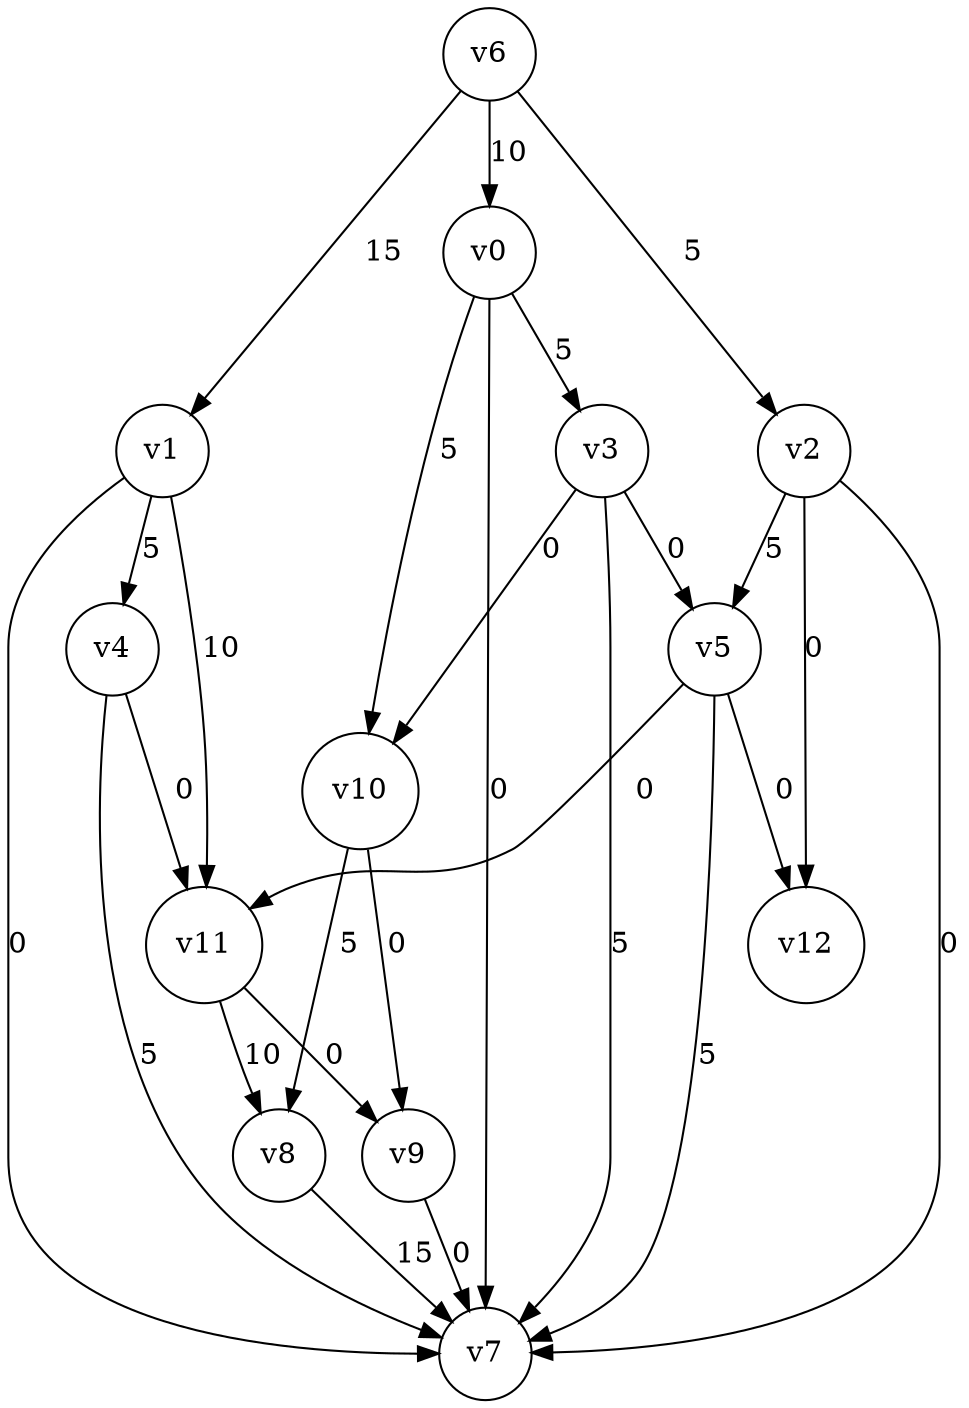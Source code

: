 digraph
{
	node [shape=circle, label="v0"] 0;
	node [shape=circle, label="v1"] 1;
	node [shape=circle, label="v2"] 2;
	node [shape=circle, label="v3"] 3;
	node [shape=circle, label="v4"] 4;
	node [shape=circle, label="v5"] 5;
	node [shape=circle, label="v6"] 6;
	node [shape=circle, label="v7"] 7;
	node [shape=circle, label="v8"] 8;
	node [shape=circle, label="v9"] 9;
	node [shape=circle, label="v10"] 10;
	node [shape=circle, label="v11"] 11;
	node [shape=circle, label="v12"] 12;
	0 -> 3 [label="5"]
	0 -> 7 [label="0"]
	0 -> 10 [label="5"]
	1 -> 4 [label="5"]
	1 -> 7 [label="0"]
	1 -> 11 [label="10"]
	2 -> 5 [label="5"]
	2 -> 7 [label="0"]
	2 -> 12 [label="0"]
	3 -> 5 [label="0"]
	3 -> 7 [label="5"]
	3 -> 10 [label="0"]
	4 -> 7 [label="5"]
	4 -> 11 [label="0"]
	5 -> 7 [label="5"]
	5 -> 11 [label="0"]
	5 -> 12 [label="0"]
	6 -> 0 [label="10"]
	6 -> 1 [label="15"]
	6 -> 2 [label="5"]
	8 -> 7 [label="15"]
	9 -> 7 [label="0"]
	10 -> 8 [label="5"]
	10 -> 9 [label="0"]
	11 -> 8 [label="10"]
	11 -> 9 [label="0"]
}
